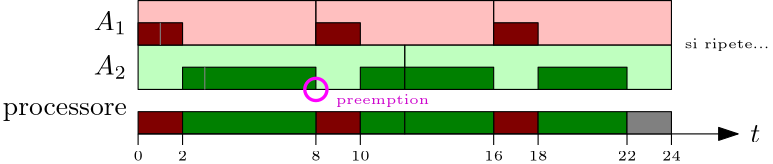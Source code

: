 <?xml version="1.0"?>
<!DOCTYPE ipe SYSTEM "ipe.dtd">
<ipe version="70218" creator="Ipe 7.2.28">
<info created="D:20241028182757" modified="D:20241028183309"/>
<ipestyle name="basic">
<symbol name="arrow/arc(spx)">
<path stroke="sym-stroke" fill="sym-stroke" pen="sym-pen">
0 0 m
-1 0.333 l
-1 -0.333 l
h
</path>
</symbol>
<symbol name="arrow/farc(spx)">
<path stroke="sym-stroke" fill="white" pen="sym-pen">
0 0 m
-1 0.333 l
-1 -0.333 l
h
</path>
</symbol>
<symbol name="arrow/ptarc(spx)">
<path stroke="sym-stroke" fill="sym-stroke" pen="sym-pen">
0 0 m
-1 0.333 l
-0.8 0 l
-1 -0.333 l
h
</path>
</symbol>
<symbol name="arrow/fptarc(spx)">
<path stroke="sym-stroke" fill="white" pen="sym-pen">
0 0 m
-1 0.333 l
-0.8 0 l
-1 -0.333 l
h
</path>
</symbol>
<symbol name="mark/circle(sx)" transformations="translations">
<path fill="sym-stroke">
0.6 0 0 0.6 0 0 e
0.4 0 0 0.4 0 0 e
</path>
</symbol>
<symbol name="mark/disk(sx)" transformations="translations">
<path fill="sym-stroke">
0.6 0 0 0.6 0 0 e
</path>
</symbol>
<symbol name="mark/fdisk(sfx)" transformations="translations">
<group>
<path fill="sym-fill">
0.5 0 0 0.5 0 0 e
</path>
<path fill="sym-stroke" fillrule="eofill">
0.6 0 0 0.6 0 0 e
0.4 0 0 0.4 0 0 e
</path>
</group>
</symbol>
<symbol name="mark/box(sx)" transformations="translations">
<path fill="sym-stroke" fillrule="eofill">
-0.6 -0.6 m
0.6 -0.6 l
0.6 0.6 l
-0.6 0.6 l
h
-0.4 -0.4 m
0.4 -0.4 l
0.4 0.4 l
-0.4 0.4 l
h
</path>
</symbol>
<symbol name="mark/square(sx)" transformations="translations">
<path fill="sym-stroke">
-0.6 -0.6 m
0.6 -0.6 l
0.6 0.6 l
-0.6 0.6 l
h
</path>
</symbol>
<symbol name="mark/fsquare(sfx)" transformations="translations">
<group>
<path fill="sym-fill">
-0.5 -0.5 m
0.5 -0.5 l
0.5 0.5 l
-0.5 0.5 l
h
</path>
<path fill="sym-stroke" fillrule="eofill">
-0.6 -0.6 m
0.6 -0.6 l
0.6 0.6 l
-0.6 0.6 l
h
-0.4 -0.4 m
0.4 -0.4 l
0.4 0.4 l
-0.4 0.4 l
h
</path>
</group>
</symbol>
<symbol name="mark/cross(sx)" transformations="translations">
<group>
<path fill="sym-stroke">
-0.43 -0.57 m
0.57 0.43 l
0.43 0.57 l
-0.57 -0.43 l
h
</path>
<path fill="sym-stroke">
-0.43 0.57 m
0.57 -0.43 l
0.43 -0.57 l
-0.57 0.43 l
h
</path>
</group>
</symbol>
<symbol name="arrow/fnormal(spx)">
<path stroke="sym-stroke" fill="white" pen="sym-pen">
0 0 m
-1 0.333 l
-1 -0.333 l
h
</path>
</symbol>
<symbol name="arrow/pointed(spx)">
<path stroke="sym-stroke" fill="sym-stroke" pen="sym-pen">
0 0 m
-1 0.333 l
-0.8 0 l
-1 -0.333 l
h
</path>
</symbol>
<symbol name="arrow/fpointed(spx)">
<path stroke="sym-stroke" fill="white" pen="sym-pen">
0 0 m
-1 0.333 l
-0.8 0 l
-1 -0.333 l
h
</path>
</symbol>
<symbol name="arrow/linear(spx)">
<path stroke="sym-stroke" pen="sym-pen">
-1 0.333 m
0 0 l
-1 -0.333 l
</path>
</symbol>
<symbol name="arrow/fdouble(spx)">
<path stroke="sym-stroke" fill="white" pen="sym-pen">
0 0 m
-1 0.333 l
-1 -0.333 l
h
-1 0 m
-2 0.333 l
-2 -0.333 l
h
</path>
</symbol>
<symbol name="arrow/double(spx)">
<path stroke="sym-stroke" fill="sym-stroke" pen="sym-pen">
0 0 m
-1 0.333 l
-1 -0.333 l
h
-1 0 m
-2 0.333 l
-2 -0.333 l
h
</path>
</symbol>
<symbol name="arrow/mid-normal(spx)">
<path stroke="sym-stroke" fill="sym-stroke" pen="sym-pen">
0.5 0 m
-0.5 0.333 l
-0.5 -0.333 l
h
</path>
</symbol>
<symbol name="arrow/mid-fnormal(spx)">
<path stroke="sym-stroke" fill="white" pen="sym-pen">
0.5 0 m
-0.5 0.333 l
-0.5 -0.333 l
h
</path>
</symbol>
<symbol name="arrow/mid-pointed(spx)">
<path stroke="sym-stroke" fill="sym-stroke" pen="sym-pen">
0.5 0 m
-0.5 0.333 l
-0.3 0 l
-0.5 -0.333 l
h
</path>
</symbol>
<symbol name="arrow/mid-fpointed(spx)">
<path stroke="sym-stroke" fill="white" pen="sym-pen">
0.5 0 m
-0.5 0.333 l
-0.3 0 l
-0.5 -0.333 l
h
</path>
</symbol>
<symbol name="arrow/mid-double(spx)">
<path stroke="sym-stroke" fill="sym-stroke" pen="sym-pen">
1 0 m
0 0.333 l
0 -0.333 l
h
0 0 m
-1 0.333 l
-1 -0.333 l
h
</path>
</symbol>
<symbol name="arrow/mid-fdouble(spx)">
<path stroke="sym-stroke" fill="white" pen="sym-pen">
1 0 m
0 0.333 l
0 -0.333 l
h
0 0 m
-1 0.333 l
-1 -0.333 l
h
</path>
</symbol>
<anglesize name="22.5 deg" value="22.5"/>
<anglesize name="30 deg" value="30"/>
<anglesize name="45 deg" value="45"/>
<anglesize name="60 deg" value="60"/>
<anglesize name="90 deg" value="90"/>
<arrowsize name="large" value="10"/>
<arrowsize name="small" value="5"/>
<arrowsize name="tiny" value="3"/>
<color name="blue" value="0 0 1"/>
<color name="brown" value="0.647 0.165 0.165"/>
<color name="darkblue" value="0 0 0.545"/>
<color name="darkcyan" value="0 0.545 0.545"/>
<color name="darkgray" value="0.663"/>
<color name="darkgreen" value="0 0.392 0"/>
<color name="darkmagenta" value="0.545 0 0.545"/>
<color name="darkorange" value="1 0.549 0"/>
<color name="darkred" value="0.545 0 0"/>
<color name="gold" value="1 0.843 0"/>
<color name="gray" value="0.745"/>
<color name="green" value="0 1 0"/>
<color name="lightblue" value="0.678 0.847 0.902"/>
<color name="lightcyan" value="0.878 1 1"/>
<color name="lightgray" value="0.827"/>
<color name="lightgreen" value="0.565 0.933 0.565"/>
<color name="lightyellow" value="1 1 0.878"/>
<color name="navy" value="0 0 0.502"/>
<color name="orange" value="1 0.647 0"/>
<color name="pink" value="1 0.753 0.796"/>
<color name="purple" value="0.627 0.125 0.941"/>
<color name="red" value="1 0 0"/>
<color name="seagreen" value="0.18 0.545 0.341"/>
<color name="turquoise" value="0.251 0.878 0.816"/>
<color name="violet" value="0.933 0.51 0.933"/>
<color name="yellow" value="1 1 0"/>
<dashstyle name="dash dot dotted" value="[4 2 1 2 1 2] 0"/>
<dashstyle name="dash dotted" value="[4 2 1 2] 0"/>
<dashstyle name="dashed" value="[4] 0"/>
<dashstyle name="dotted" value="[1 3] 0"/>
<gridsize name="10 pts (~3.5 mm)" value="10"/>
<gridsize name="14 pts (~5 mm)" value="14"/>
<gridsize name="16 pts (~6 mm)" value="16"/>
<gridsize name="20 pts (~7 mm)" value="20"/>
<gridsize name="28 pts (~10 mm)" value="28"/>
<gridsize name="32 pts (~12 mm)" value="32"/>
<gridsize name="4 pts" value="4"/>
<gridsize name="56 pts (~20 mm)" value="56"/>
<gridsize name="8 pts (~3 mm)" value="8"/>
<opacity name="10%" value="0.1"/>
<opacity name="30%" value="0.3"/>
<opacity name="50%" value="0.5"/>
<opacity name="75%" value="0.75"/>
<pen name="fat" value="1.2"/>
<pen name="heavier" value="0.8"/>
<pen name="ultrafat" value="2"/>
<symbolsize name="large" value="5"/>
<symbolsize name="small" value="2"/>
<symbolsize name="tiny" value="1.1"/>
<textsize name="Huge" value="\Huge"/>
<textsize name="LARGE" value="\LARGE"/>
<textsize name="Large" value="\Large"/>
<textsize name="footnote" value="\footnotesize"/>
<textsize name="huge" value="\huge"/>
<textsize name="large" value="\large"/>
<textsize name="script" value="\scriptsize"/>
<textsize name="small" value="\small"/>
<textsize name="tiny" value="\tiny"/>
<textstyle name="center" begin="\begin{center}" end="\end{center}"/>
<textstyle name="item" begin="\begin{itemize}\item{}" end="\end{itemize}"/>
<textstyle name="itemize" begin="\begin{itemize}" end="\end{itemize}"/>
<tiling name="falling" angle="-60" step="4" width="1"/>
<tiling name="rising" angle="30" step="4" width="1"/>
</ipestyle>
<page>
<layer name="alpha"/>
<view layers="alpha" active="alpha"/>
<path layer="alpha" stroke="black" fill="0.502 1 0.502" opacity="50%" stroke-opacity="opaque">
128 752 m
128 736 l
224 736 l
224 752 l
h
</path>
<path matrix="1 0 0 1 96 0" stroke="black" fill="0.502 1 0.502" opacity="50%" stroke-opacity="opaque">
128 752 m
128 736 l
224 736 l
224 752 l
h
</path>
<path stroke="black" fill="1 0.502 0.502" opacity="50%" stroke-opacity="opaque">
128 768 m
128 752 l
192 752 l
192 768 l
h
</path>
<path matrix="1 0 0 1 64 0" stroke="black" fill="1 0.502 0.502" opacity="50%" stroke-opacity="opaque">
128 768 m
128 752 l
192 752 l
192 768 l
h
</path>
<path matrix="1 0 0 1 128 0" stroke="black" fill="1 0.502 0.502" opacity="50%" stroke-opacity="opaque">
128 768 m
128 752 l
192 752 l
192 768 l
h
</path>
<text matrix="1 0 0 1 4 0" transformations="translations" pos="120 760" stroke="black" type="label" width="11.941" height="6.812" depth="1.49" halign="right" valign="center" style="math">A_1</text>
<text matrix="1 0 0 1 4 -16" transformations="translations" pos="120 760" stroke="black" type="label" width="11.941" height="6.812" depth="1.49" halign="right" valign="center" style="math">A_2</text>
<text matrix="1 0 0 1 4 -32" transformations="translations" pos="120 760" stroke="black" type="label" width="44.721" height="4.297" depth="1.93" halign="right" valign="center">processore</text>
<text matrix="1 0 0 1 232 -40" transformations="translations" pos="120 760" stroke="black" type="label" width="3.598" height="6.128" depth="0" halign="right" valign="center" style="math">t</text>
<path stroke="black" fill="0.502 0 0">
192 760 m
192 752 l
208 752 l
208 760 l
h
</path>
<path stroke="black" fill="0.502 0 0">
256 760 m
256 752 l
272 752 l
272 760 l
h
</path>
<path stroke="black" fill="0 0.502 0">
144 744 m
144 736 l
192 736 l
192 744 l
h
</path>
<path stroke="black" fill="0 0.502 0">
208 744 m
208 736 l
224 736 l
224 744 l
h
</path>
<path stroke="black" fill="0 0.502 0">
224 744 m
224 736 l
256 736 l
256 744 l
h
</path>
<path stroke="black" fill="0 0.502 0">
272 744 m
272 736 l
304 736 l
304 744 l
h
</path>
<path matrix="1 0 0 1 0 -32" stroke="black" fill="0.502 0 0">
128 760 m
128 752 l
144 752 l
144 760 l
h
</path>
<path matrix="1 0 0 1 0 -32" stroke="black" fill="0.502 0 0">
192 760 m
192 752 l
208 752 l
208 760 l
h
</path>
<path matrix="1 0 0 1 0 -32" stroke="black" fill="0.502 0 0">
256 760 m
256 752 l
272 752 l
272 760 l
h
</path>
<path matrix="1 0 0 1 0 -16" stroke="black" fill="0 0.502 0">
144 744 m
144 736 l
192 736 l
192 744 l
h
</path>
<path matrix="1 0 0 1 0 -16" stroke="black" fill="0 0.502 0">
208 744 m
208 736 l
224 736 l
224 744 l
h
</path>
<path matrix="1 0 0 1 0 -16" stroke="black" fill="0 0.502 0">
224 744 m
224 736 l
256 736 l
256 744 l
h
</path>
<path matrix="1 0 0 1 0 -16" stroke="black" fill="0 0.502 0">
272 744 m
272 736 l
304 736 l
304 744 l
h
</path>
<path stroke="black" arrow="normal/normal">
128 720 m
160 720 l
192 720 l
224 720 l
256 720 l
288 720 l
344 720 l
</path>
<path matrix="1 0 0 1 48 -32" stroke="black" fill="0.502">
256 760 m
256 752 l
272 752 l
272 760 l
h
</path>
<path stroke="black" fill="0.502">
320 720 m
320 716 l
</path>
<text matrix="1 0 0 1 200 -48" transformations="translations" pos="120 760" stroke="black" type="label" width="6.78" height="3.21" depth="0" halign="center" valign="center" size="tiny" style="math">24</text>
<path matrix="1 0 0 1 -192 0" stroke="black" fill="0.502">
320 720 m
320 716 l
</path>
<text matrix="1 0 0 1 8 -48" transformations="translations" pos="120 760" stroke="black" type="label" width="3.39" height="3.21" depth="0" halign="center" valign="center" size="tiny" style="math">0</text>
<path stroke="1 0 1" pen="fat">
4 0 0 4 192 736 e
</path>
<text matrix="1 0 0 1 96 -28" transformations="translations" pos="120 760" stroke="0.8 0 0.8" type="label" width="33.555" height="3.395" depth="0.96" halign="center" valign="center" size="tiny">preemption</text>
<path matrix="1 0 0 1 -176 0" stroke="black" fill="0.502">
320 720 m
320 716 l
</path>
<text matrix="1 0 0 1 24 -48" transformations="translations" pos="120 760" stroke="black" type="label" width="3.39" height="3.21" depth="0" halign="center" valign="center" size="tiny" style="math">2</text>
<path matrix="1 0 0 1 -128 0" stroke="black" fill="0.502">
320 720 m
320 716 l
</path>
<text matrix="1 0 0 1 72 -48" transformations="translations" pos="120 760" stroke="black" type="label" width="3.39" height="3.21" depth="0" halign="center" valign="center" size="tiny" style="math">8</text>
<path matrix="1 0 0 1 -112 0" stroke="black" fill="0.502">
320 720 m
320 716 l
</path>
<text matrix="1 0 0 1 88 -48" transformations="translations" pos="120 760" stroke="black" type="label" width="6.78" height="3.21" depth="0" halign="center" valign="center" size="tiny" style="math">10</text>
<path matrix="1 0 0 1 -64 0" stroke="black" fill="0.502">
320 720 m
320 716 l
</path>
<text matrix="1 0 0 1 136 -48" transformations="translations" pos="120 760" stroke="black" type="label" width="6.78" height="3.21" depth="0" halign="center" valign="center" size="tiny" style="math">16</text>
<path matrix="1 0 0 1 -48 0" stroke="black" fill="0.502">
320 720 m
320 716 l
</path>
<text matrix="1 0 0 1 152 -48" transformations="translations" pos="120 760" stroke="black" type="label" width="6.78" height="3.21" depth="0" halign="center" valign="center" size="tiny" style="math">18</text>
<path matrix="1 0 0 1 -16 0" stroke="black" fill="0.502">
320 720 m
320 716 l
</path>
<text matrix="1 0 0 1 184 -48" transformations="translations" pos="120 760" stroke="black" type="label" width="6.78" height="3.21" depth="0" halign="center" valign="center" size="tiny" style="math">22</text>
<text matrix="1 0 0 1 220 -8" transformations="translations" pos="120 760" stroke="black" type="label" width="30.511" height="3.395" depth="0.96" halign="center" valign="center" size="tiny">si ripete...</text>
<path stroke="0.502">
152 744 m
152 736 l
</path>
<path stroke="black" fill="0.502 0 0">
128 760 m
128 752 l
144 752 l
144 760 l
h
</path>
<path stroke="0.502">
136 760 m
136 752 l
</path>
</page>
</ipe>
